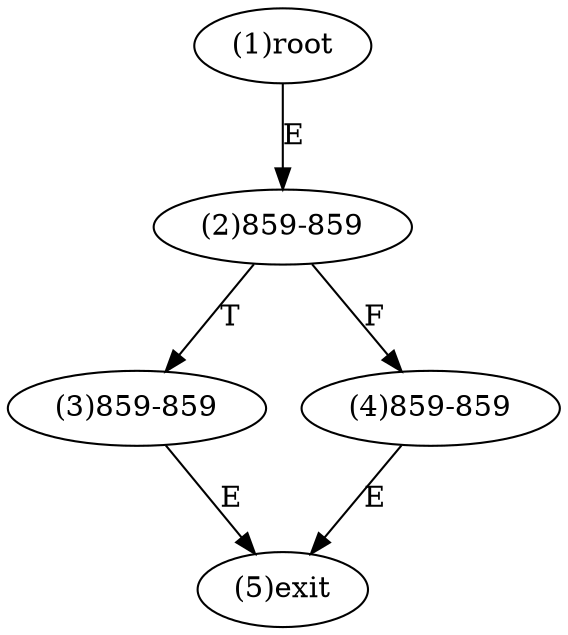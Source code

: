 digraph "" { 
1[ label="(1)root"];
2[ label="(2)859-859"];
3[ label="(3)859-859"];
4[ label="(4)859-859"];
5[ label="(5)exit"];
1->2[ label="E"];
2->4[ label="F"];
2->3[ label="T"];
3->5[ label="E"];
4->5[ label="E"];
}